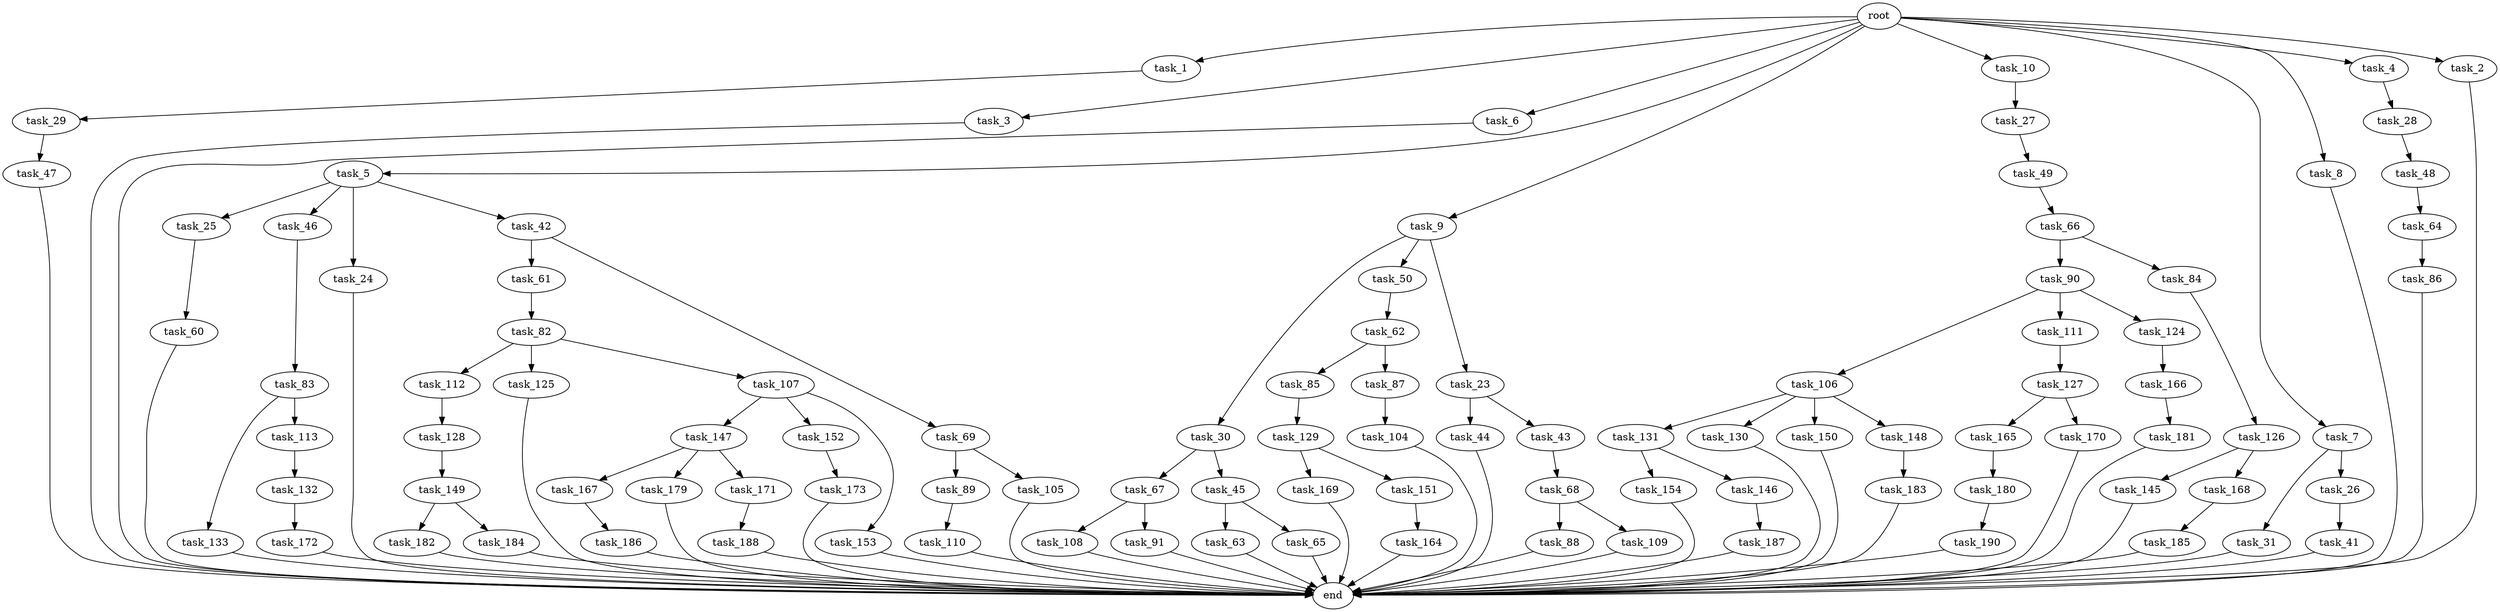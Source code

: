 digraph G {
  task_110 [size="858993459200.000000"];
  task_31 [size="214748364800.000000"];
  task_147 [size="77309411328.000000"];
  task_47 [size="420906795008.000000"];
  task_62 [size="214748364800.000000"];
  task_173 [size="137438953472.000000"];
  task_41 [size="858993459200.000000"];
  task_167 [size="695784701952.000000"];
  task_106 [size="695784701952.000000"];
  task_132 [size="77309411328.000000"];
  task_165 [size="549755813888.000000"];
  task_30 [size="858993459200.000000"];
  task_111 [size="695784701952.000000"];
  task_169 [size="137438953472.000000"];
  end [size="0.000000"];
  task_27 [size="137438953472.000000"];
  task_164 [size="420906795008.000000"];
  task_104 [size="858993459200.000000"];
  task_154 [size="858993459200.000000"];
  task_112 [size="77309411328.000000"];
  task_1 [size="1024.000000"];
  task_66 [size="695784701952.000000"];
  task_61 [size="858993459200.000000"];
  task_152 [size="77309411328.000000"];
  task_3 [size="1024.000000"];
  task_6 [size="1024.000000"];
  task_85 [size="34359738368.000000"];
  task_26 [size="214748364800.000000"];
  task_131 [size="549755813888.000000"];
  task_5 [size="1024.000000"];
  task_149 [size="34359738368.000000"];
  task_25 [size="695784701952.000000"];
  task_145 [size="214748364800.000000"];
  task_166 [size="77309411328.000000"];
  task_46 [size="695784701952.000000"];
  task_183 [size="77309411328.000000"];
  task_87 [size="34359738368.000000"];
  task_146 [size="858993459200.000000"];
  task_24 [size="695784701952.000000"];
  task_9 [size="1024.000000"];
  task_68 [size="214748364800.000000"];
  task_67 [size="858993459200.000000"];
  task_29 [size="214748364800.000000"];
  task_182 [size="695784701952.000000"];
  task_179 [size="695784701952.000000"];
  task_82 [size="695784701952.000000"];
  task_64 [size="549755813888.000000"];
  task_133 [size="137438953472.000000"];
  task_180 [size="858993459200.000000"];
  task_108 [size="214748364800.000000"];
  task_171 [size="695784701952.000000"];
  task_130 [size="549755813888.000000"];
  task_10 [size="1024.000000"];
  task_42 [size="695784701952.000000"];
  task_69 [size="858993459200.000000"];
  task_89 [size="858993459200.000000"];
  task_186 [size="309237645312.000000"];
  task_90 [size="309237645312.000000"];
  task_28 [size="214748364800.000000"];
  task_91 [size="214748364800.000000"];
  task_125 [size="77309411328.000000"];
  task_151 [size="137438953472.000000"];
  task_172 [size="309237645312.000000"];
  task_190 [size="309237645312.000000"];
  task_129 [size="309237645312.000000"];
  task_187 [size="858993459200.000000"];
  task_107 [size="77309411328.000000"];
  task_84 [size="309237645312.000000"];
  task_88 [size="214748364800.000000"];
  task_60 [size="34359738368.000000"];
  task_184 [size="695784701952.000000"];
  task_126 [size="858993459200.000000"];
  task_7 [size="1024.000000"];
  task_48 [size="695784701952.000000"];
  task_45 [size="858993459200.000000"];
  task_150 [size="549755813888.000000"];
  task_50 [size="858993459200.000000"];
  task_128 [size="77309411328.000000"];
  root [size="0.000000"];
  task_49 [size="420906795008.000000"];
  task_127 [size="137438953472.000000"];
  task_124 [size="695784701952.000000"];
  task_23 [size="858993459200.000000"];
  task_8 [size="1024.000000"];
  task_168 [size="214748364800.000000"];
  task_44 [size="137438953472.000000"];
  task_109 [size="214748364800.000000"];
  task_181 [size="695784701952.000000"];
  task_148 [size="549755813888.000000"];
  task_170 [size="549755813888.000000"];
  task_105 [size="858993459200.000000"];
  task_4 [size="1024.000000"];
  task_153 [size="77309411328.000000"];
  task_83 [size="309237645312.000000"];
  task_63 [size="420906795008.000000"];
  task_185 [size="77309411328.000000"];
  task_86 [size="695784701952.000000"];
  task_2 [size="1024.000000"];
  task_188 [size="309237645312.000000"];
  task_65 [size="420906795008.000000"];
  task_113 [size="137438953472.000000"];
  task_43 [size="137438953472.000000"];

  task_110 -> end [size="1.000000"];
  task_31 -> end [size="1.000000"];
  task_147 -> task_171 [size="679477248.000000"];
  task_147 -> task_179 [size="679477248.000000"];
  task_147 -> task_167 [size="679477248.000000"];
  task_47 -> end [size="1.000000"];
  task_62 -> task_85 [size="33554432.000000"];
  task_62 -> task_87 [size="33554432.000000"];
  task_173 -> end [size="1.000000"];
  task_41 -> end [size="1.000000"];
  task_167 -> task_186 [size="301989888.000000"];
  task_106 -> task_130 [size="536870912.000000"];
  task_106 -> task_150 [size="536870912.000000"];
  task_106 -> task_148 [size="536870912.000000"];
  task_106 -> task_131 [size="536870912.000000"];
  task_132 -> task_172 [size="301989888.000000"];
  task_165 -> task_180 [size="838860800.000000"];
  task_30 -> task_45 [size="838860800.000000"];
  task_30 -> task_67 [size="838860800.000000"];
  task_111 -> task_127 [size="134217728.000000"];
  task_169 -> end [size="1.000000"];
  task_27 -> task_49 [size="411041792.000000"];
  task_164 -> end [size="1.000000"];
  task_104 -> end [size="1.000000"];
  task_154 -> end [size="1.000000"];
  task_112 -> task_128 [size="75497472.000000"];
  task_1 -> task_29 [size="209715200.000000"];
  task_66 -> task_90 [size="301989888.000000"];
  task_66 -> task_84 [size="301989888.000000"];
  task_61 -> task_82 [size="679477248.000000"];
  task_152 -> task_173 [size="134217728.000000"];
  task_3 -> end [size="1.000000"];
  task_6 -> end [size="1.000000"];
  task_85 -> task_129 [size="301989888.000000"];
  task_26 -> task_41 [size="838860800.000000"];
  task_131 -> task_154 [size="838860800.000000"];
  task_131 -> task_146 [size="838860800.000000"];
  task_5 -> task_24 [size="679477248.000000"];
  task_5 -> task_46 [size="679477248.000000"];
  task_5 -> task_42 [size="679477248.000000"];
  task_5 -> task_25 [size="679477248.000000"];
  task_149 -> task_182 [size="679477248.000000"];
  task_149 -> task_184 [size="679477248.000000"];
  task_25 -> task_60 [size="33554432.000000"];
  task_145 -> end [size="1.000000"];
  task_166 -> task_181 [size="679477248.000000"];
  task_46 -> task_83 [size="301989888.000000"];
  task_183 -> end [size="1.000000"];
  task_87 -> task_104 [size="838860800.000000"];
  task_146 -> task_187 [size="838860800.000000"];
  task_24 -> end [size="1.000000"];
  task_9 -> task_30 [size="838860800.000000"];
  task_9 -> task_50 [size="838860800.000000"];
  task_9 -> task_23 [size="838860800.000000"];
  task_68 -> task_88 [size="209715200.000000"];
  task_68 -> task_109 [size="209715200.000000"];
  task_67 -> task_91 [size="209715200.000000"];
  task_67 -> task_108 [size="209715200.000000"];
  task_29 -> task_47 [size="411041792.000000"];
  task_182 -> end [size="1.000000"];
  task_179 -> end [size="1.000000"];
  task_82 -> task_112 [size="75497472.000000"];
  task_82 -> task_107 [size="75497472.000000"];
  task_82 -> task_125 [size="75497472.000000"];
  task_64 -> task_86 [size="679477248.000000"];
  task_133 -> end [size="1.000000"];
  task_180 -> task_190 [size="301989888.000000"];
  task_108 -> end [size="1.000000"];
  task_171 -> task_188 [size="301989888.000000"];
  task_130 -> end [size="1.000000"];
  task_10 -> task_27 [size="134217728.000000"];
  task_42 -> task_61 [size="838860800.000000"];
  task_42 -> task_69 [size="838860800.000000"];
  task_69 -> task_89 [size="838860800.000000"];
  task_69 -> task_105 [size="838860800.000000"];
  task_89 -> task_110 [size="838860800.000000"];
  task_186 -> end [size="1.000000"];
  task_90 -> task_106 [size="679477248.000000"];
  task_90 -> task_111 [size="679477248.000000"];
  task_90 -> task_124 [size="679477248.000000"];
  task_28 -> task_48 [size="679477248.000000"];
  task_91 -> end [size="1.000000"];
  task_125 -> end [size="1.000000"];
  task_151 -> task_164 [size="411041792.000000"];
  task_172 -> end [size="1.000000"];
  task_190 -> end [size="1.000000"];
  task_129 -> task_151 [size="134217728.000000"];
  task_129 -> task_169 [size="134217728.000000"];
  task_187 -> end [size="1.000000"];
  task_107 -> task_153 [size="75497472.000000"];
  task_107 -> task_147 [size="75497472.000000"];
  task_107 -> task_152 [size="75497472.000000"];
  task_84 -> task_126 [size="838860800.000000"];
  task_88 -> end [size="1.000000"];
  task_60 -> end [size="1.000000"];
  task_184 -> end [size="1.000000"];
  task_126 -> task_145 [size="209715200.000000"];
  task_126 -> task_168 [size="209715200.000000"];
  task_7 -> task_26 [size="209715200.000000"];
  task_7 -> task_31 [size="209715200.000000"];
  task_48 -> task_64 [size="536870912.000000"];
  task_45 -> task_63 [size="411041792.000000"];
  task_45 -> task_65 [size="411041792.000000"];
  task_150 -> end [size="1.000000"];
  task_50 -> task_62 [size="209715200.000000"];
  task_128 -> task_149 [size="33554432.000000"];
  root -> task_9 [size="1.000000"];
  root -> task_5 [size="1.000000"];
  root -> task_7 [size="1.000000"];
  root -> task_10 [size="1.000000"];
  root -> task_2 [size="1.000000"];
  root -> task_1 [size="1.000000"];
  root -> task_8 [size="1.000000"];
  root -> task_4 [size="1.000000"];
  root -> task_3 [size="1.000000"];
  root -> task_6 [size="1.000000"];
  task_49 -> task_66 [size="679477248.000000"];
  task_127 -> task_165 [size="536870912.000000"];
  task_127 -> task_170 [size="536870912.000000"];
  task_124 -> task_166 [size="75497472.000000"];
  task_23 -> task_44 [size="134217728.000000"];
  task_23 -> task_43 [size="134217728.000000"];
  task_8 -> end [size="1.000000"];
  task_168 -> task_185 [size="75497472.000000"];
  task_44 -> end [size="1.000000"];
  task_109 -> end [size="1.000000"];
  task_181 -> end [size="1.000000"];
  task_148 -> task_183 [size="75497472.000000"];
  task_170 -> end [size="1.000000"];
  task_105 -> end [size="1.000000"];
  task_4 -> task_28 [size="209715200.000000"];
  task_153 -> end [size="1.000000"];
  task_83 -> task_113 [size="134217728.000000"];
  task_83 -> task_133 [size="134217728.000000"];
  task_63 -> end [size="1.000000"];
  task_185 -> end [size="1.000000"];
  task_86 -> end [size="1.000000"];
  task_2 -> end [size="1.000000"];
  task_188 -> end [size="1.000000"];
  task_65 -> end [size="1.000000"];
  task_113 -> task_132 [size="75497472.000000"];
  task_43 -> task_68 [size="209715200.000000"];
}
